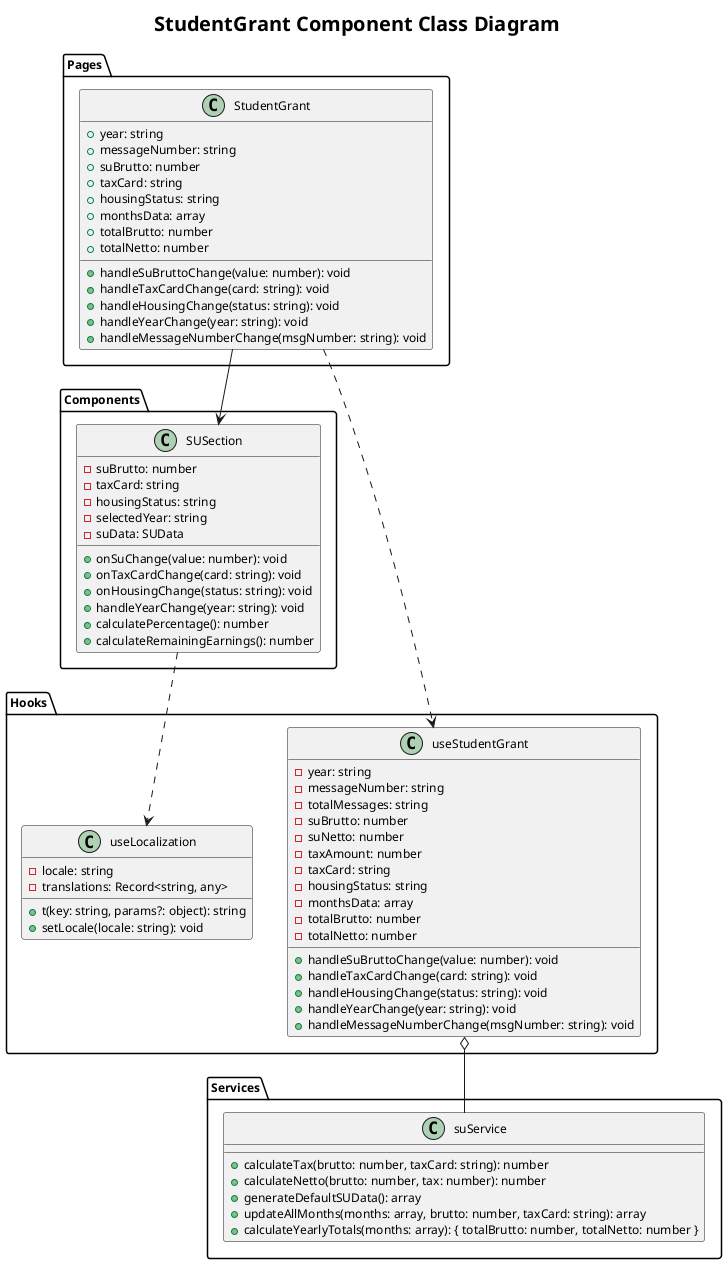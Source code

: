 @startuml StudentGrant Component Class Diagram

!define FONT_SIZE 12
!define TITLE_SIZE 20
skinparam defaultFontSize $FONT_SIZE
skinparam titleFontSize $TITLE_SIZE
skinparam classFontSize $FONT_SIZE

title "StudentGrant Component Class Diagram"

' Define main components for StudentGrant functionality
package "Pages" {
  class StudentGrant {
    + year: string
    + messageNumber: string
    + suBrutto: number
    + taxCard: string
    + housingStatus: string
    + monthsData: array
    + totalBrutto: number
    + totalNetto: number
    + handleSuBruttoChange(value: number): void
    + handleTaxCardChange(card: string): void
    + handleHousingChange(status: string): void
    + handleYearChange(year: string): void
    + handleMessageNumberChange(msgNumber: string): void
  }
}

package "Components" {
  class SUSection {
    - suBrutto: number
    - taxCard: string
    - housingStatus: string
    - selectedYear: string
    - suData: SUData
    + onSuChange(value: number): void
    + onTaxCardChange(card: string): void
    + onHousingChange(status: string): void
    + handleYearChange(year: string): void
    + calculatePercentage(): number
    + calculateRemainingEarnings(): number
  }
}

package "Services" {
  class suService {
    + calculateTax(brutto: number, taxCard: string): number
    + calculateNetto(brutto: number, tax: number): number
    + generateDefaultSUData(): array
    + updateAllMonths(months: array, brutto: number, taxCard: string): array
    + calculateYearlyTotals(months: array): { totalBrutto: number, totalNetto: number }
  }
  
}

package "Hooks" {
  class useStudentGrant {
    - year: string
    - messageNumber: string
    - totalMessages: string
    - suBrutto: number
    - suNetto: number
    - taxAmount: number
    - taxCard: string
    - housingStatus: string
    - monthsData: array
    - totalBrutto: number
    - totalNetto: number
    + handleSuBruttoChange(value: number): void
    + handleTaxCardChange(card: string): void
    + handleHousingChange(status: string): void
    + handleYearChange(year: string): void
    + handleMessageNumberChange(msgNumber: string): void
  }
  
  class useLocalization {
    - locale: string
    - translations: Record<string, any>
    + t(key: string, params?: object): string
    + setLocale(locale: string): void
  }
}

' Define relationships with proper UML notation
' Page to Component associations
StudentGrant --> SUSection

' Component to Hook dependencies
StudentGrant ..> useStudentGrant
SUSection ..> useLocalization

' Hook to Service dependencies
useStudentGrant o-- suService


@enduml 